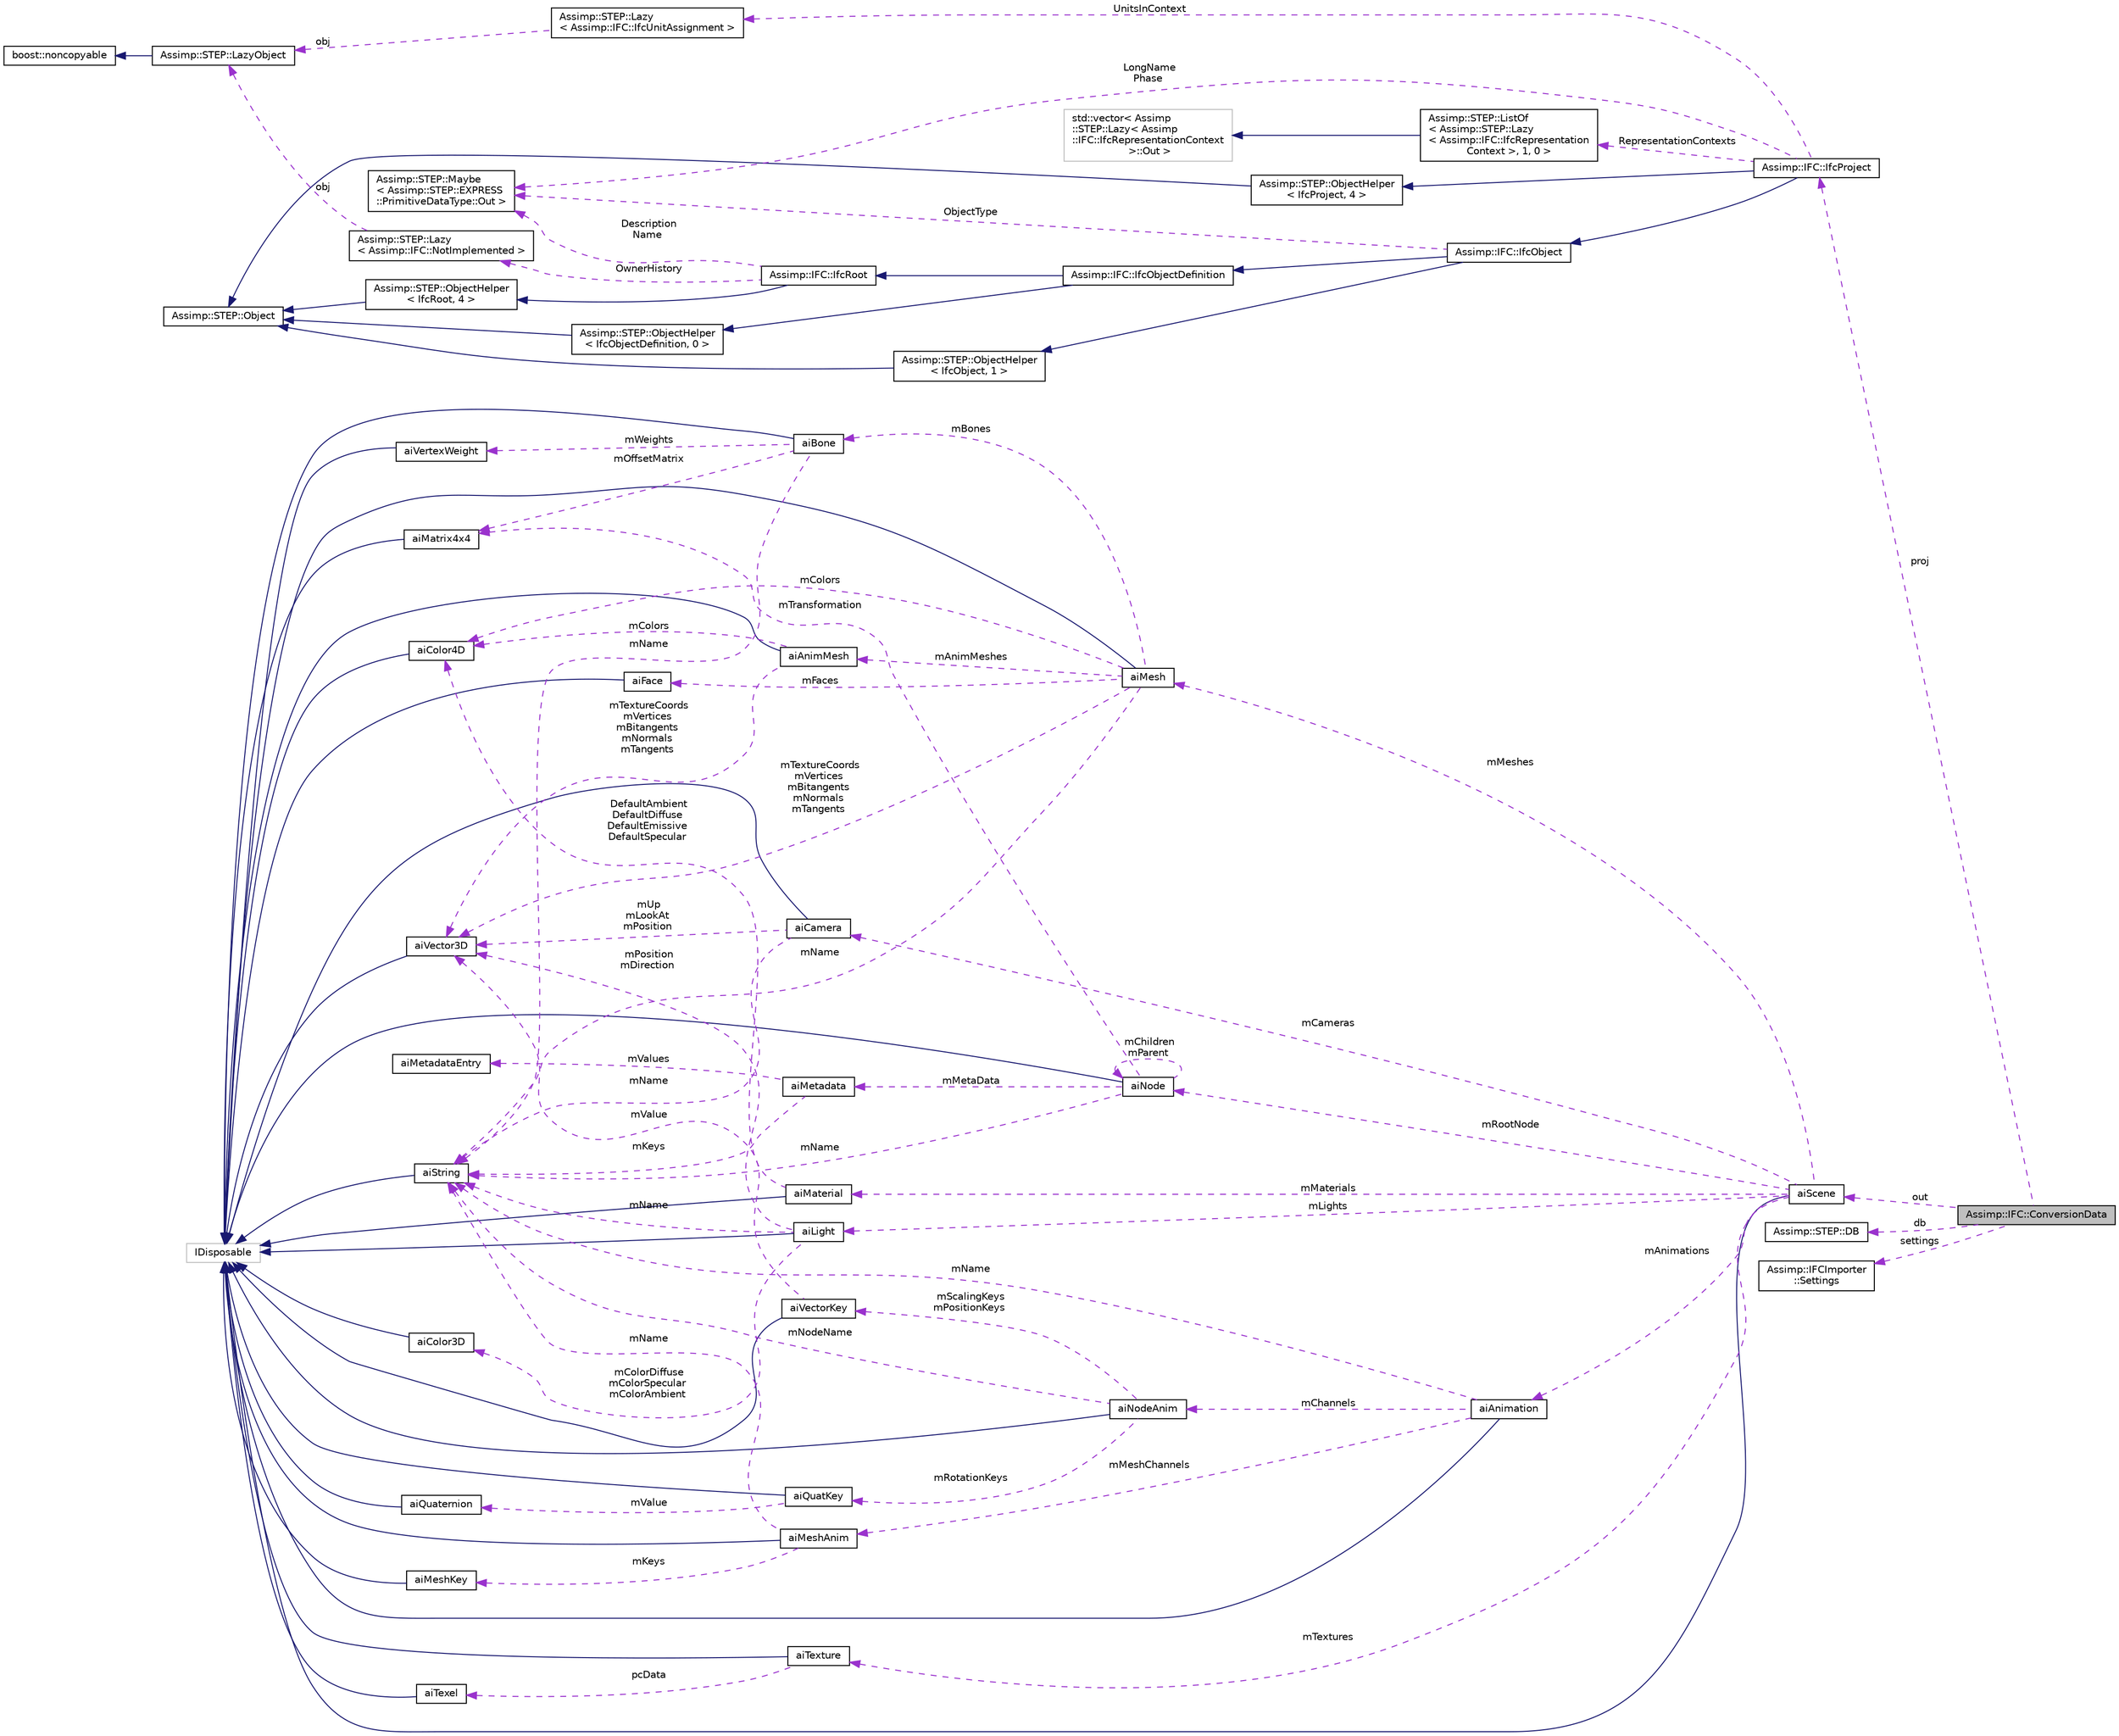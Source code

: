 digraph "Assimp::IFC::ConversionData"
{
  edge [fontname="Helvetica",fontsize="10",labelfontname="Helvetica",labelfontsize="10"];
  node [fontname="Helvetica",fontsize="10",shape=record];
  rankdir="LR";
  Node1 [label="Assimp::IFC::ConversionData",height=0.2,width=0.4,color="black", fillcolor="grey75", style="filled", fontcolor="black"];
  Node2 -> Node1 [dir="back",color="darkorchid3",fontsize="10",style="dashed",label=" proj" ];
  Node2 [label="Assimp::IFC::IfcProject",height=0.2,width=0.4,color="black", fillcolor="white", style="filled",URL="$struct_assimp_1_1_i_f_c_1_1_ifc_project.html"];
  Node3 -> Node2 [dir="back",color="midnightblue",fontsize="10",style="solid"];
  Node3 [label="Assimp::IFC::IfcObject",height=0.2,width=0.4,color="black", fillcolor="white", style="filled",URL="$struct_assimp_1_1_i_f_c_1_1_ifc_object.html"];
  Node4 -> Node3 [dir="back",color="midnightblue",fontsize="10",style="solid"];
  Node4 [label="Assimp::IFC::IfcObjectDefinition",height=0.2,width=0.4,color="black", fillcolor="white", style="filled",URL="$struct_assimp_1_1_i_f_c_1_1_ifc_object_definition.html"];
  Node5 -> Node4 [dir="back",color="midnightblue",fontsize="10",style="solid"];
  Node5 [label="Assimp::IFC::IfcRoot",height=0.2,width=0.4,color="black", fillcolor="white", style="filled",URL="$struct_assimp_1_1_i_f_c_1_1_ifc_root.html"];
  Node6 -> Node5 [dir="back",color="midnightblue",fontsize="10",style="solid"];
  Node6 [label="Assimp::STEP::ObjectHelper\l\< IfcRoot, 4 \>",height=0.2,width=0.4,color="black", fillcolor="white", style="filled",URL="$struct_assimp_1_1_s_t_e_p_1_1_object_helper.html"];
  Node7 -> Node6 [dir="back",color="midnightblue",fontsize="10",style="solid"];
  Node7 [label="Assimp::STEP::Object",height=0.2,width=0.4,color="black", fillcolor="white", style="filled",URL="$class_assimp_1_1_s_t_e_p_1_1_object.html"];
  Node8 -> Node5 [dir="back",color="darkorchid3",fontsize="10",style="dashed",label=" Description\nName" ];
  Node8 [label="Assimp::STEP::Maybe\l\< Assimp::STEP::EXPRESS\l::PrimitiveDataType::Out \>",height=0.2,width=0.4,color="black", fillcolor="white", style="filled",URL="$struct_assimp_1_1_s_t_e_p_1_1_maybe.html"];
  Node9 -> Node5 [dir="back",color="darkorchid3",fontsize="10",style="dashed",label=" OwnerHistory" ];
  Node9 [label="Assimp::STEP::Lazy\l\< Assimp::IFC::NotImplemented \>",height=0.2,width=0.4,color="black", fillcolor="white", style="filled",URL="$struct_assimp_1_1_s_t_e_p_1_1_lazy.html"];
  Node10 -> Node9 [dir="back",color="darkorchid3",fontsize="10",style="dashed",label=" obj" ];
  Node10 [label="Assimp::STEP::LazyObject",height=0.2,width=0.4,color="black", fillcolor="white", style="filled",URL="$class_assimp_1_1_s_t_e_p_1_1_lazy_object.html"];
  Node11 -> Node10 [dir="back",color="midnightblue",fontsize="10",style="solid"];
  Node11 [label="boost::noncopyable",height=0.2,width=0.4,color="black", fillcolor="white", style="filled",URL="$classboost_1_1noncopyable___1_1noncopyable.html"];
  Node12 -> Node4 [dir="back",color="midnightblue",fontsize="10",style="solid"];
  Node12 [label="Assimp::STEP::ObjectHelper\l\< IfcObjectDefinition, 0 \>",height=0.2,width=0.4,color="black", fillcolor="white", style="filled",URL="$struct_assimp_1_1_s_t_e_p_1_1_object_helper.html"];
  Node7 -> Node12 [dir="back",color="midnightblue",fontsize="10",style="solid"];
  Node13 -> Node3 [dir="back",color="midnightblue",fontsize="10",style="solid"];
  Node13 [label="Assimp::STEP::ObjectHelper\l\< IfcObject, 1 \>",height=0.2,width=0.4,color="black", fillcolor="white", style="filled",URL="$struct_assimp_1_1_s_t_e_p_1_1_object_helper.html"];
  Node7 -> Node13 [dir="back",color="midnightblue",fontsize="10",style="solid"];
  Node8 -> Node3 [dir="back",color="darkorchid3",fontsize="10",style="dashed",label=" ObjectType" ];
  Node14 -> Node2 [dir="back",color="midnightblue",fontsize="10",style="solid"];
  Node14 [label="Assimp::STEP::ObjectHelper\l\< IfcProject, 4 \>",height=0.2,width=0.4,color="black", fillcolor="white", style="filled",URL="$struct_assimp_1_1_s_t_e_p_1_1_object_helper.html"];
  Node7 -> Node14 [dir="back",color="midnightblue",fontsize="10",style="solid"];
  Node15 -> Node2 [dir="back",color="darkorchid3",fontsize="10",style="dashed",label=" RepresentationContexts" ];
  Node15 [label="Assimp::STEP::ListOf\l\< Assimp::STEP::Lazy\l\< Assimp::IFC::IfcRepresentation\lContext \>, 1, 0 \>",height=0.2,width=0.4,color="black", fillcolor="white", style="filled",URL="$struct_assimp_1_1_s_t_e_p_1_1_list_of.html"];
  Node16 -> Node15 [dir="back",color="midnightblue",fontsize="10",style="solid"];
  Node16 [label="std::vector\< Assimp\l::STEP::Lazy\< Assimp\l::IFC::IfcRepresentationContext\l \>::Out \>",height=0.2,width=0.4,color="grey75", fillcolor="white", style="filled"];
  Node8 -> Node2 [dir="back",color="darkorchid3",fontsize="10",style="dashed",label=" LongName\nPhase" ];
  Node17 -> Node2 [dir="back",color="darkorchid3",fontsize="10",style="dashed",label=" UnitsInContext" ];
  Node17 [label="Assimp::STEP::Lazy\l\< Assimp::IFC::IfcUnitAssignment \>",height=0.2,width=0.4,color="black", fillcolor="white", style="filled",URL="$struct_assimp_1_1_s_t_e_p_1_1_lazy.html"];
  Node10 -> Node17 [dir="back",color="darkorchid3",fontsize="10",style="dashed",label=" obj" ];
  Node18 -> Node1 [dir="back",color="darkorchid3",fontsize="10",style="dashed",label=" out" ];
  Node18 [label="aiScene",height=0.2,width=0.4,color="black", fillcolor="white", style="filled",URL="$structai_scene.html"];
  Node19 -> Node18 [dir="back",color="midnightblue",fontsize="10",style="solid"];
  Node19 [label="IDisposable",height=0.2,width=0.4,color="grey75", fillcolor="white", style="filled"];
  Node20 -> Node18 [dir="back",color="darkorchid3",fontsize="10",style="dashed",label=" mMaterials" ];
  Node20 [label="aiMaterial",height=0.2,width=0.4,color="black", fillcolor="white", style="filled",URL="$classai_material.html"];
  Node19 -> Node20 [dir="back",color="midnightblue",fontsize="10",style="solid"];
  Node21 -> Node20 [dir="back",color="darkorchid3",fontsize="10",style="dashed",label=" DefaultAmbient\nDefaultDiffuse\nDefaultEmissive\nDefaultSpecular" ];
  Node21 [label="aiColor4D",height=0.2,width=0.4,color="black", fillcolor="white", style="filled",URL="$structai_color4_d.html"];
  Node19 -> Node21 [dir="back",color="midnightblue",fontsize="10",style="solid"];
  Node22 -> Node18 [dir="back",color="darkorchid3",fontsize="10",style="dashed",label=" mMeshes" ];
  Node22 [label="aiMesh",height=0.2,width=0.4,color="black", fillcolor="white", style="filled",URL="$structai_mesh.html",tooltip="A mesh represents a geometry or model with a single material. "];
  Node19 -> Node22 [dir="back",color="midnightblue",fontsize="10",style="solid"];
  Node23 -> Node22 [dir="back",color="darkorchid3",fontsize="10",style="dashed",label=" mAnimMeshes" ];
  Node23 [label="aiAnimMesh",height=0.2,width=0.4,color="black", fillcolor="white", style="filled",URL="$structai_anim_mesh.html",tooltip="NOT CURRENTLY IN USE. An AnimMesh is an attachment to an aiMesh stores per-vertex animations for a pa..."];
  Node19 -> Node23 [dir="back",color="midnightblue",fontsize="10",style="solid"];
  Node24 -> Node23 [dir="back",color="darkorchid3",fontsize="10",style="dashed",label=" mTextureCoords\nmVertices\nmBitangents\nmNormals\nmTangents" ];
  Node24 [label="aiVector3D",height=0.2,width=0.4,color="black", fillcolor="white", style="filled",URL="$structai_vector3_d.html"];
  Node19 -> Node24 [dir="back",color="midnightblue",fontsize="10",style="solid"];
  Node21 -> Node23 [dir="back",color="darkorchid3",fontsize="10",style="dashed",label=" mColors" ];
  Node24 -> Node22 [dir="back",color="darkorchid3",fontsize="10",style="dashed",label=" mTextureCoords\nmVertices\nmBitangents\nmNormals\nmTangents" ];
  Node25 -> Node22 [dir="back",color="darkorchid3",fontsize="10",style="dashed",label=" mFaces" ];
  Node25 [label="aiFace",height=0.2,width=0.4,color="black", fillcolor="white", style="filled",URL="$structai_face.html",tooltip="A single face in a mesh, referring to multiple vertices. "];
  Node19 -> Node25 [dir="back",color="midnightblue",fontsize="10",style="solid"];
  Node26 -> Node22 [dir="back",color="darkorchid3",fontsize="10",style="dashed",label=" mName" ];
  Node26 [label="aiString",height=0.2,width=0.4,color="black", fillcolor="white", style="filled",URL="$structai_string.html"];
  Node19 -> Node26 [dir="back",color="midnightblue",fontsize="10",style="solid"];
  Node21 -> Node22 [dir="back",color="darkorchid3",fontsize="10",style="dashed",label=" mColors" ];
  Node27 -> Node22 [dir="back",color="darkorchid3",fontsize="10",style="dashed",label=" mBones" ];
  Node27 [label="aiBone",height=0.2,width=0.4,color="black", fillcolor="white", style="filled",URL="$structai_bone.html",tooltip="A single bone of a mesh. "];
  Node19 -> Node27 [dir="back",color="midnightblue",fontsize="10",style="solid"];
  Node28 -> Node27 [dir="back",color="darkorchid3",fontsize="10",style="dashed",label=" mWeights" ];
  Node28 [label="aiVertexWeight",height=0.2,width=0.4,color="black", fillcolor="white", style="filled",URL="$structai_vertex_weight.html",tooltip="A single influence of a bone on a vertex. "];
  Node19 -> Node28 [dir="back",color="midnightblue",fontsize="10",style="solid"];
  Node26 -> Node27 [dir="back",color="darkorchid3",fontsize="10",style="dashed",label=" mName" ];
  Node29 -> Node27 [dir="back",color="darkorchid3",fontsize="10",style="dashed",label=" mOffsetMatrix" ];
  Node29 [label="aiMatrix4x4",height=0.2,width=0.4,color="black", fillcolor="white", style="filled",URL="$structai_matrix4x4.html"];
  Node19 -> Node29 [dir="back",color="midnightblue",fontsize="10",style="solid"];
  Node30 -> Node18 [dir="back",color="darkorchid3",fontsize="10",style="dashed",label=" mCameras" ];
  Node30 [label="aiCamera",height=0.2,width=0.4,color="black", fillcolor="white", style="filled",URL="$structai_camera.html"];
  Node19 -> Node30 [dir="back",color="midnightblue",fontsize="10",style="solid"];
  Node24 -> Node30 [dir="back",color="darkorchid3",fontsize="10",style="dashed",label=" mUp\nmLookAt\nmPosition" ];
  Node26 -> Node30 [dir="back",color="darkorchid3",fontsize="10",style="dashed",label=" mName" ];
  Node31 -> Node18 [dir="back",color="darkorchid3",fontsize="10",style="dashed",label=" mLights" ];
  Node31 [label="aiLight",height=0.2,width=0.4,color="black", fillcolor="white", style="filled",URL="$structai_light.html"];
  Node19 -> Node31 [dir="back",color="midnightblue",fontsize="10",style="solid"];
  Node24 -> Node31 [dir="back",color="darkorchid3",fontsize="10",style="dashed",label=" mPosition\nmDirection" ];
  Node32 -> Node31 [dir="back",color="darkorchid3",fontsize="10",style="dashed",label=" mColorDiffuse\nmColorSpecular\nmColorAmbient" ];
  Node32 [label="aiColor3D",height=0.2,width=0.4,color="black", fillcolor="white", style="filled",URL="$structai_color3_d.html"];
  Node19 -> Node32 [dir="back",color="midnightblue",fontsize="10",style="solid"];
  Node26 -> Node31 [dir="back",color="darkorchid3",fontsize="10",style="dashed",label=" mName" ];
  Node33 -> Node18 [dir="back",color="darkorchid3",fontsize="10",style="dashed",label=" mAnimations" ];
  Node33 [label="aiAnimation",height=0.2,width=0.4,color="black", fillcolor="white", style="filled",URL="$structai_animation.html"];
  Node19 -> Node33 [dir="back",color="midnightblue",fontsize="10",style="solid"];
  Node26 -> Node33 [dir="back",color="darkorchid3",fontsize="10",style="dashed",label=" mName" ];
  Node34 -> Node33 [dir="back",color="darkorchid3",fontsize="10",style="dashed",label=" mChannels" ];
  Node34 [label="aiNodeAnim",height=0.2,width=0.4,color="black", fillcolor="white", style="filled",URL="$structai_node_anim.html"];
  Node19 -> Node34 [dir="back",color="midnightblue",fontsize="10",style="solid"];
  Node35 -> Node34 [dir="back",color="darkorchid3",fontsize="10",style="dashed",label=" mRotationKeys" ];
  Node35 [label="aiQuatKey",height=0.2,width=0.4,color="black", fillcolor="white", style="filled",URL="$structai_quat_key.html"];
  Node19 -> Node35 [dir="back",color="midnightblue",fontsize="10",style="solid"];
  Node36 -> Node35 [dir="back",color="darkorchid3",fontsize="10",style="dashed",label=" mValue" ];
  Node36 [label="aiQuaternion",height=0.2,width=0.4,color="black", fillcolor="white", style="filled",URL="$structai_quaternion.html"];
  Node19 -> Node36 [dir="back",color="midnightblue",fontsize="10",style="solid"];
  Node37 -> Node34 [dir="back",color="darkorchid3",fontsize="10",style="dashed",label=" mScalingKeys\nmPositionKeys" ];
  Node37 [label="aiVectorKey",height=0.2,width=0.4,color="black", fillcolor="white", style="filled",URL="$structai_vector_key.html"];
  Node19 -> Node37 [dir="back",color="midnightblue",fontsize="10",style="solid"];
  Node24 -> Node37 [dir="back",color="darkorchid3",fontsize="10",style="dashed",label=" mValue" ];
  Node26 -> Node34 [dir="back",color="darkorchid3",fontsize="10",style="dashed",label=" mNodeName" ];
  Node38 -> Node33 [dir="back",color="darkorchid3",fontsize="10",style="dashed",label=" mMeshChannels" ];
  Node38 [label="aiMeshAnim",height=0.2,width=0.4,color="black", fillcolor="white", style="filled",URL="$structai_mesh_anim.html"];
  Node19 -> Node38 [dir="back",color="midnightblue",fontsize="10",style="solid"];
  Node39 -> Node38 [dir="back",color="darkorchid3",fontsize="10",style="dashed",label=" mKeys" ];
  Node39 [label="aiMeshKey",height=0.2,width=0.4,color="black", fillcolor="white", style="filled",URL="$structai_mesh_key.html"];
  Node19 -> Node39 [dir="back",color="midnightblue",fontsize="10",style="solid"];
  Node26 -> Node38 [dir="back",color="darkorchid3",fontsize="10",style="dashed",label=" mName" ];
  Node40 -> Node18 [dir="back",color="darkorchid3",fontsize="10",style="dashed",label=" mRootNode" ];
  Node40 [label="aiNode",height=0.2,width=0.4,color="black", fillcolor="white", style="filled",URL="$structai_node.html"];
  Node19 -> Node40 [dir="back",color="midnightblue",fontsize="10",style="solid"];
  Node26 -> Node40 [dir="back",color="darkorchid3",fontsize="10",style="dashed",label=" mName" ];
  Node41 -> Node40 [dir="back",color="darkorchid3",fontsize="10",style="dashed",label=" mMetaData" ];
  Node41 [label="aiMetadata",height=0.2,width=0.4,color="black", fillcolor="white", style="filled",URL="$structai_metadata.html"];
  Node26 -> Node41 [dir="back",color="darkorchid3",fontsize="10",style="dashed",label=" mKeys" ];
  Node42 -> Node41 [dir="back",color="darkorchid3",fontsize="10",style="dashed",label=" mValues" ];
  Node42 [label="aiMetadataEntry",height=0.2,width=0.4,color="black", fillcolor="white", style="filled",URL="$structai_metadata_entry.html"];
  Node29 -> Node40 [dir="back",color="darkorchid3",fontsize="10",style="dashed",label=" mTransformation" ];
  Node40 -> Node40 [dir="back",color="darkorchid3",fontsize="10",style="dashed",label=" mChildren\nmParent" ];
  Node43 -> Node18 [dir="back",color="darkorchid3",fontsize="10",style="dashed",label=" mTextures" ];
  Node43 [label="aiTexture",height=0.2,width=0.4,color="black", fillcolor="white", style="filled",URL="$structai_texture.html"];
  Node19 -> Node43 [dir="back",color="midnightblue",fontsize="10",style="solid"];
  Node44 -> Node43 [dir="back",color="darkorchid3",fontsize="10",style="dashed",label=" pcData" ];
  Node44 [label="aiTexel",height=0.2,width=0.4,color="black", fillcolor="white", style="filled",URL="$structai_texel.html",tooltip="Helper structure to represent a texel in a ARGB8888 format. "];
  Node19 -> Node44 [dir="back",color="midnightblue",fontsize="10",style="solid"];
  Node45 -> Node1 [dir="back",color="darkorchid3",fontsize="10",style="dashed",label=" db" ];
  Node45 [label="Assimp::STEP::DB",height=0.2,width=0.4,color="black", fillcolor="white", style="filled",URL="$class_assimp_1_1_s_t_e_p_1_1_d_b.html"];
  Node46 -> Node1 [dir="back",color="darkorchid3",fontsize="10",style="dashed",label=" settings" ];
  Node46 [label="Assimp::IFCImporter\l::Settings",height=0.2,width=0.4,color="black", fillcolor="white", style="filled",URL="$struct_assimp_1_1_i_f_c_importer_1_1_settings.html"];
}
